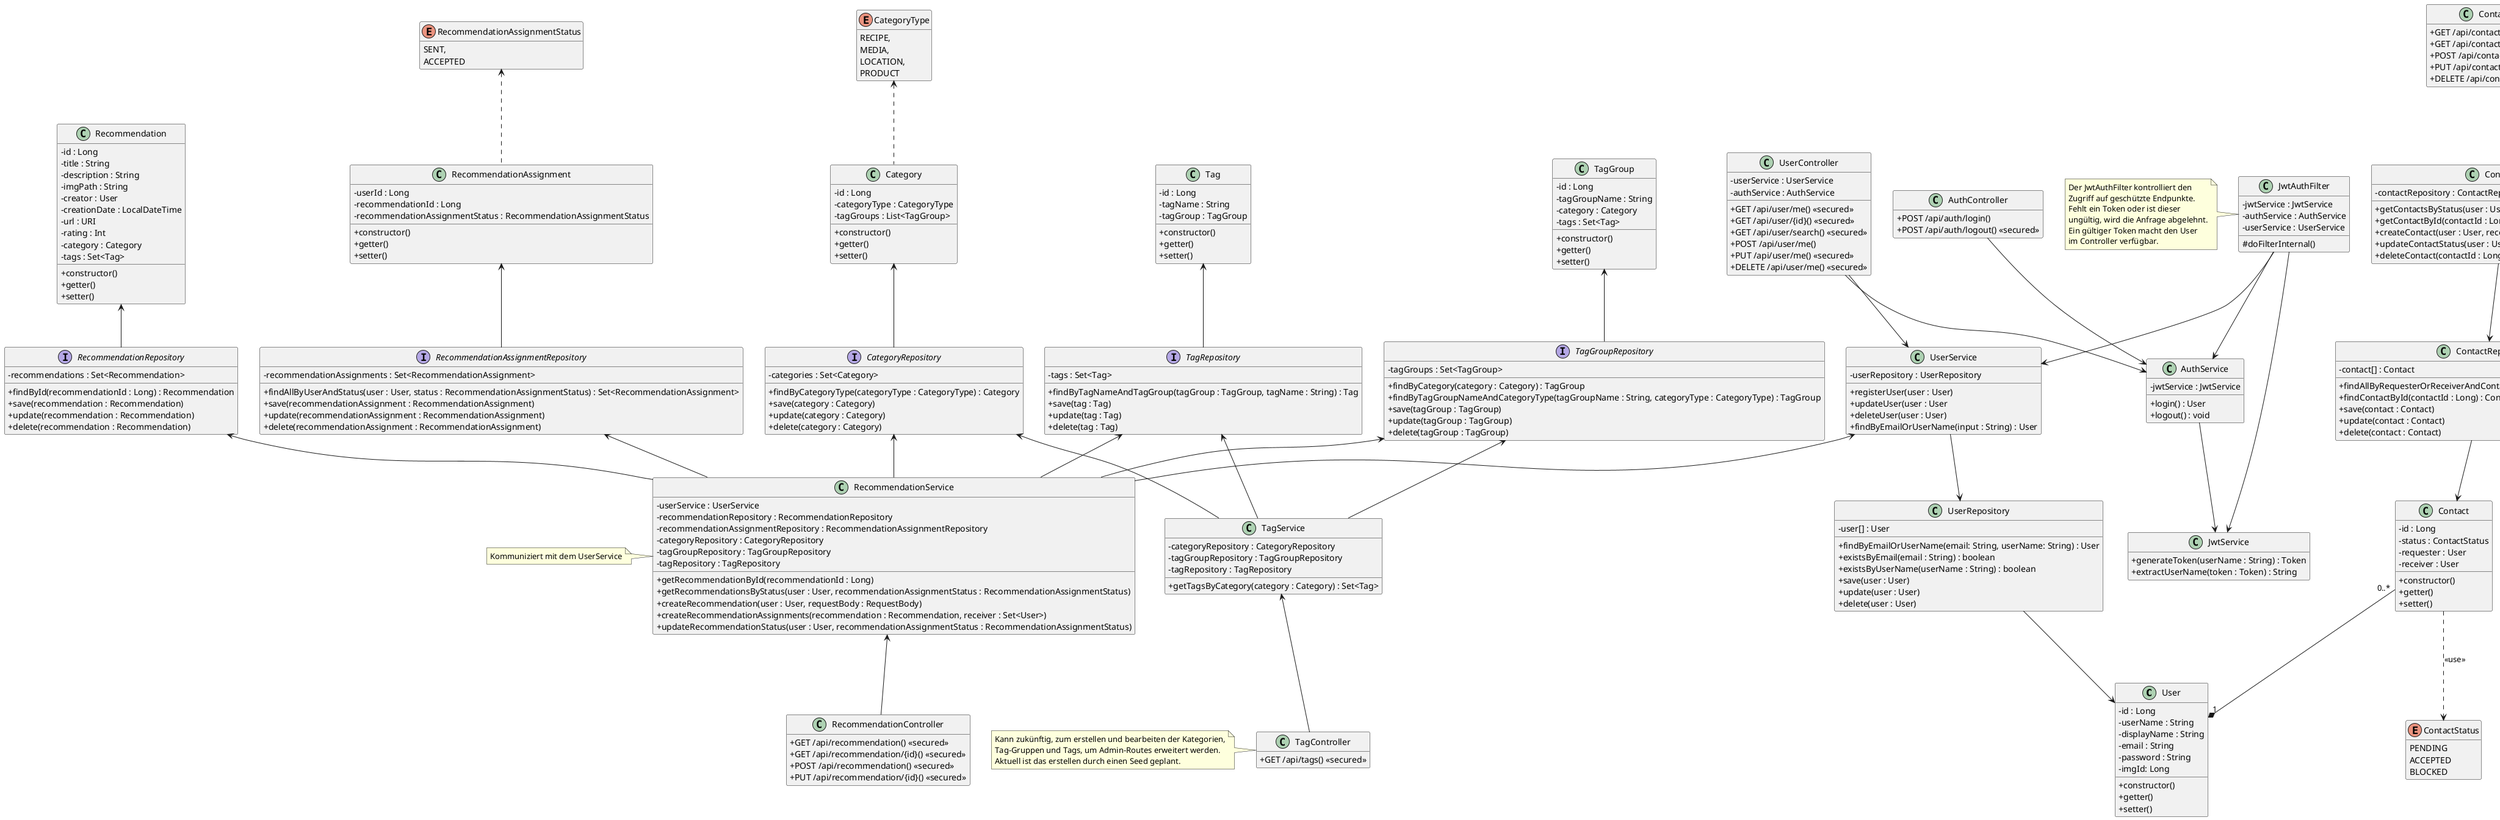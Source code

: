 @startuml
skinparam classAttributeIconSize 0
hide empty members

class User {
    - id : Long
    - userName : String
    - displayName : String
    - email : String
    - password : String
    - imgId: Long
    + constructor()
    + getter()
    + setter()
}

class UserRepository {
    - user[] : User
    + findByEmailOrUserName(email: String, userName: String) : User
    + existsByEmail(email : String) : boolean
    + existsByUserName(userName : String) : boolean
    + save(user : User)
    + update(user : User)
    + delete(user : User)
}

class UserService {
    - userRepository : UserRepository
    + registerUser(user : User)
    + updateUser(user : User
    + deleteUser(user : User)
    + findByEmailOrUserName(input : String) : User
}

class UserController {
    - userService : UserService
    - authService : AuthService
    + GET /api/user/me() <<secured>>
    + GET /api/user/{id}() <<secured>>
    + GET /api/user/search() <<secured>>
    + POST /api/user/me()
    + PUT /api/user/me() <<secured>>
    + DELETE /api/user/me() <<secured>>
}

class JwtService {
    + generateToken(userName : String) : Token
    + extractUserName(token : Token) : String
}

class JwtAuthFilter {
    - jwtService : JwtService
    - authService : AuthService
    - userService : UserService
    # doFilterInternal()
}

note left of JwtAuthFilter
    Der JwtAuthFilter kontrolliert den
    Zugriff auf geschützte Endpunkte.
    Fehlt ein Token oder ist dieser
    ungültig, wird die Anfrage abgelehnt.
    Ein gültiger Token macht den User
    im Controller verfügbar.
end note

class AuthService {
    - jwtService : JwtService
    + login() : User
    + logout() : void
}

class AuthController {
    + POST /api/auth/login()
    + POST /api/auth/logout() <<secured>>
}

UserRepository --> User
UserService --> UserRepository
UserController --> AuthService
UserController --> UserService
AuthService --> JwtService
AuthController --> AuthService
JwtAuthFilter --> UserService
JwtAuthFilter --> JwtService
JwtAuthFilter --> AuthService

enum ContactStatus {
    PENDING
    ACCEPTED
    BLOCKED
}

class Contact {
    - id : Long
    - status : ContactStatus
    - requester : User
    - receiver : User
    + constructor()
    + getter()
    + setter()
}

class ContactRepository {
    - contact[] : Contact
    + findAllByRequesterOrReceiverAndContactStatus(user : User) : Contact[]
    + findContactById(contactId : Long) : Contact
    + save(contact : Contact)
    + update(contact : Contact)
    + delete(contact : Contact)
}

class ContactService {
    - contactRepository : ContactRepository
    + getContactsByStatus(user : User, contactStatus : ContactStatus)
    + getContactById(contactId : Long)
    + createContact(user : User, receiverId : Long)
    + updateContactStatus(user : User, contactStatus : ContactStatus)
    + deleteContact(contactId : Long)
}

class ContactController {
    + GET /api/contact() <<secured>>
    + GET /api/contact/[id}() <<secured>>
    + POST /api/contact() <<secured>>
    + PUT /api/contact/{id}() <<secured>>
    + DELETE /api/contact/[id}() <<secured>>
}

Contact "0..*" --* "1" User
Contact ..> ContactStatus : <<use>>
ContactRepository --> Contact
ContactService --> ContactRepository
ContactController --> ContactService

class Recommendation {
    - id : Long
    - title : String
    - description : String
    - imgPath : String
    - creator : User
    - creationDate : LocalDateTime
    - url : URI
    - rating : Int
    - category : Category
    - tags : Set<Tag>
    + constructor()
    + getter()
    + setter()
}
interface RecommendationRepository {
    - recommendations : Set<Recommendation>
    + findById(recommendationId : Long) : Recommendation
    + save(recommendation : Recommendation)
    + update(recommendation : Recommendation)
    + delete(recommendation : Recommendation)
}
class RecommendationService {
    - userService : UserService
    - recommendationRepository : RecommendationRepository
    - recommendationAssignmentRepository : RecommendationAssignmentRepository
    - categoryRepository : CategoryRepository
    - tagGroupRepository : TagGroupRepository
    - tagRepository : TagRepository
    + getRecommendationById(recommendationId : Long)
    + getRecommendationsByStatus(user : User, recommendationAssignmentStatus : RecommendationAssignmentStatus)
    + createRecommendation(user : User, requestBody : RequestBody)
    + createRecommendationAssignments(recommendation : Recommendation, receiver : Set<User>)
    + updateRecommendationStatus(user : User, recommendationAssignmentStatus : RecommendationAssignmentStatus)
}
class RecommendationController {
    + GET /api/recommendation() <<secured>>
    + GET /api/recommendation/{id}() <<secured>>
    + POST /api/recommendation() <<secured>>
    + PUT /api/recommendation/{id}() <<secured>>
}

class RecommendationAssignment {
    - userId : Long
    - recommendationId : Long
    - recommendationAssignmentStatus : RecommendationAssignmentStatus
    + constructor()
    + getter()
    + setter()
}
interface RecommendationAssignmentRepository {
    - recommendationAssignments : Set<RecommendationAssignment>
    + findAllByUserAndStatus(user : User, status : RecommendationAssignmentStatus) : Set<RecommendationAssignment>
    + save(recommendationAssignment : RecommendationAssignment)
    + update(recommendationAssignment : RecommendationAssignment)
    + delete(recommendationAssignment : RecommendationAssignment)
}
enum RecommendationAssignmentStatus {
    SENT,
    ACCEPTED
}

class Category {
    - id : Long
    - categoryType : CategoryType
    - tagGroups : List<TagGroup>
    + constructor()
    + getter()
    + setter()
}
interface CategoryRepository {
    - categories : Set<Category>
    + findByCategoryType(categoryType : CategoryType) : Category
    + save(category : Category)
    + update(category : Category)
    + delete(category : Category)
}
enum CategoryType {
    RECIPE,
    MEDIA,
    LOCATION,
    PRODUCT
}

class TagGroup {
    - id : Long
    - tagGroupName : String
    - category : Category
    - tags : Set<Tag>
    + constructor()
    + getter()
    + setter()
}
interface TagGroupRepository {
    - tagGroups : Set<TagGroup>
    + findByCategory(category : Category) : TagGroup
    + findByTagGroupNameAndCategoryType(tagGroupName : String, categoryType : CategoryType) : TagGroup
    + save(tagGroup : TagGroup)
    + update(tagGroup : TagGroup)
    + delete(tagGroup : TagGroup)
}

class Tag {
    - id : Long
    - tagName : String
    - tagGroup : TagGroup
    + constructor()
    + getter()
    + setter()
}
interface TagRepository {
    - tags : Set<Tag>
    + findByTagNameAndTagGroup(tagGroup : TagGroup, tagName : String) : Tag
    + save(tag : Tag)
    + update(tag : Tag)
    + delete(tag : Tag)
}
class TagService {
    - categoryRepository : CategoryRepository
    - tagGroupRepository : TagGroupRepository
    - tagRepository : TagRepository
    + getTagsByCategory(category : Category) : Set<Tag>
}
class TagController {
    + GET /api/tags() <<secured>>
}

Recommendation <-- RecommendationRepository
RecommendationRepository <-- RecommendationService
RecommendationService <-- RecommendationController

RecommendationAssignmentStatus <.. RecommendationAssignment
RecommendationAssignment <-- RecommendationAssignmentRepository
RecommendationAssignmentRepository <-- RecommendationService

CategoryType <.. Category
Category <-- CategoryRepository
CategoryRepository <-- RecommendationService
CategoryRepository <-- TagService

TagGroup <-- TagGroupRepository
TagGroupRepository <-- RecommendationService
TagGroupRepository <-- TagService

Tag <-- TagRepository
TagRepository <-- TagService
TagRepository <-- RecommendationService
TagService <-- TagController

UserService <-- RecommendationService

note left of RecommendationService
    Kommuniziert mit dem UserService
end note

note left of TagController
    Kann zukünftig, zum erstellen und bearbeiten der Kategorien,
    Tag-Gruppen und Tags, um Admin-Routes erweitert werden.
    Aktuell ist das erstellen durch einen Seed geplant.
end note

@enduml